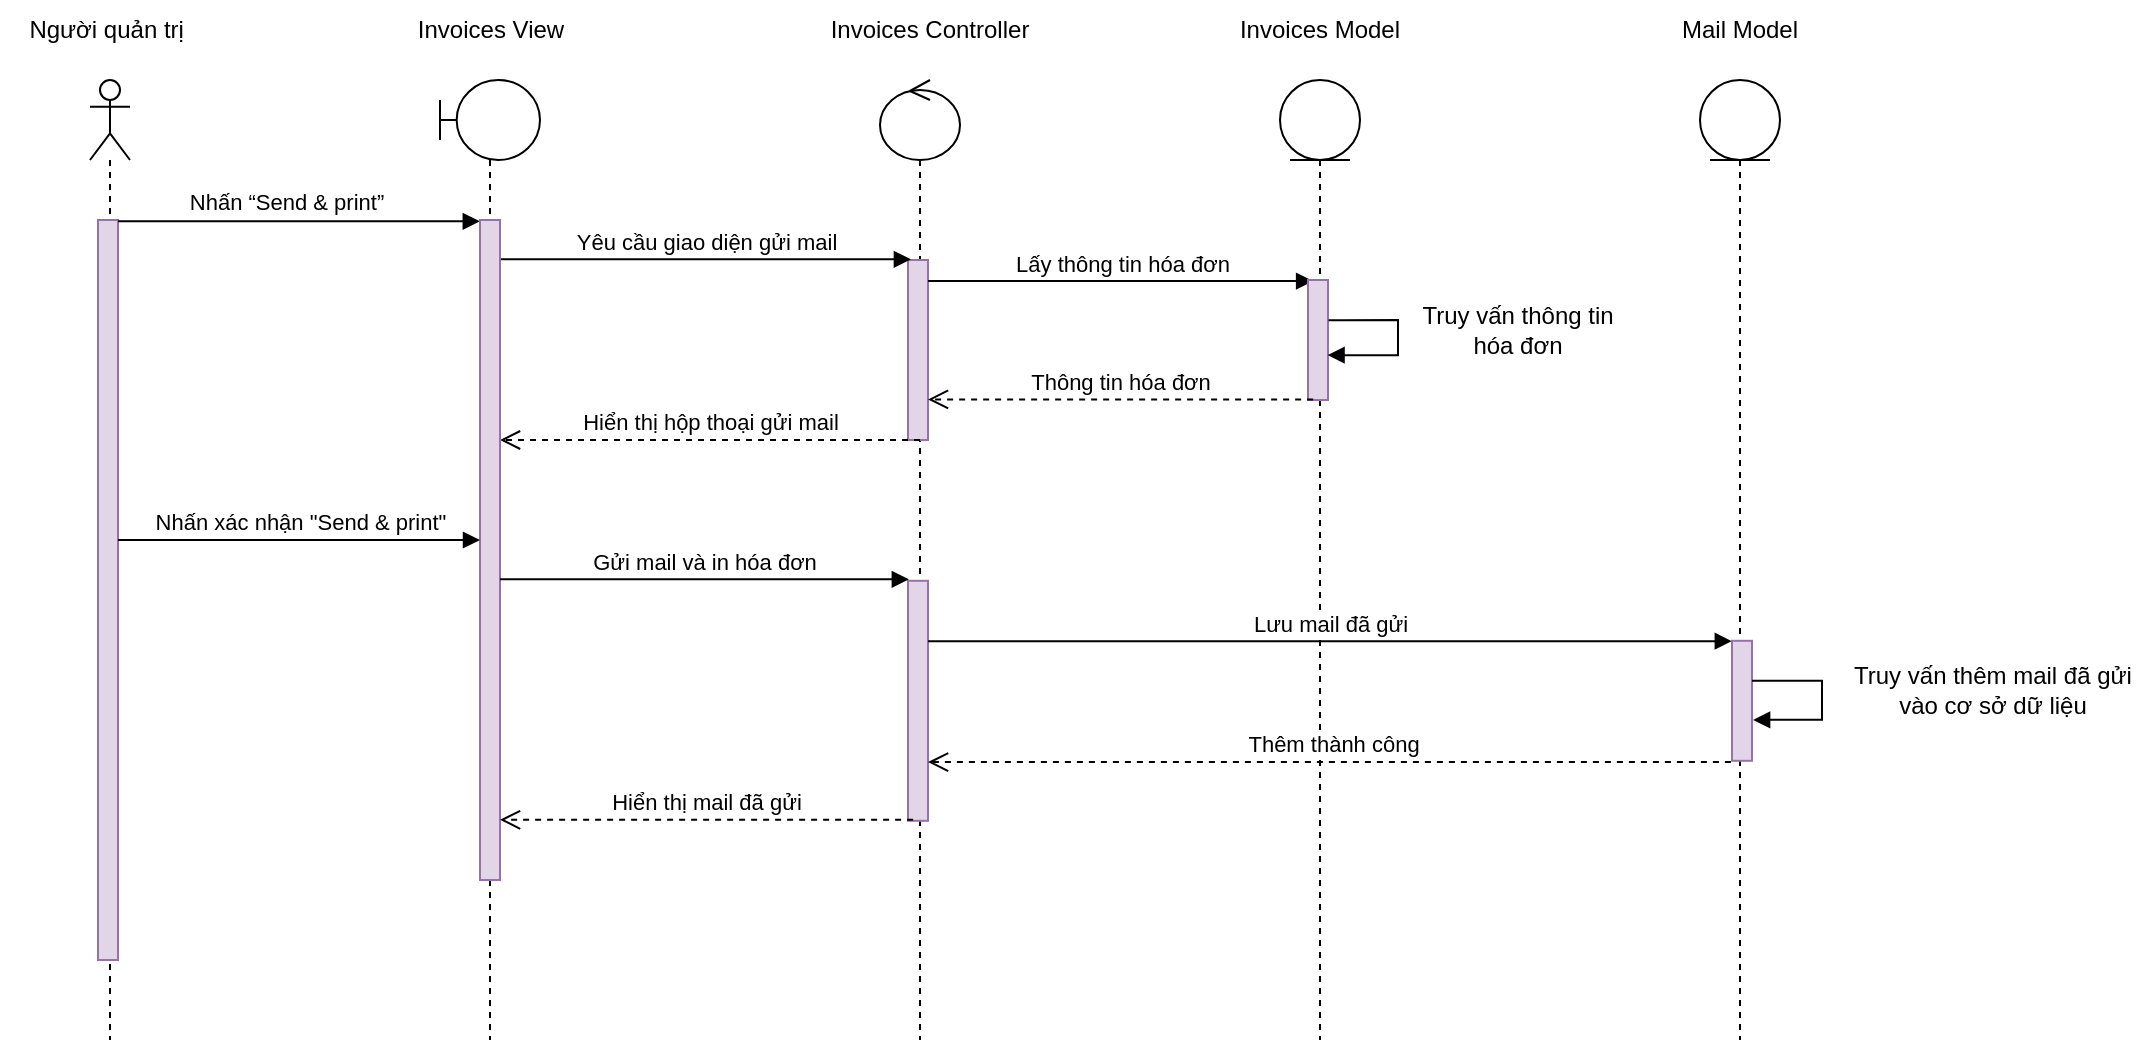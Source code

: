 <mxfile version="20.5.3" type="device"><diagram id="kgpKYQtTHZ0yAKxKKP6v" name="Page-1"><mxGraphModel dx="1635" dy="913" grid="1" gridSize="10" guides="1" tooltips="1" connect="1" arrows="1" fold="1" page="1" pageScale="1" pageWidth="850" pageHeight="1100" math="0" shadow="0"><root><mxCell id="0"/><mxCell id="1" parent="0"/><mxCell id="jH0oOM4gtkp3xxNago4D-2" value="" style="shape=umlLifeline;participant=umlEntity;perimeter=lifelinePerimeter;whiteSpace=wrap;html=1;container=1;collapsible=0;recursiveResize=0;verticalAlign=top;spacingTop=36;outlineConnect=0;" parent="1" vertex="1"><mxGeometry x="710" y="40" width="40" height="480" as="geometry"/></mxCell><mxCell id="jH0oOM4gtkp3xxNago4D-3" value="" style="shape=umlLifeline;participant=umlControl;perimeter=lifelinePerimeter;whiteSpace=wrap;html=1;container=1;collapsible=0;recursiveResize=0;verticalAlign=top;spacingTop=36;outlineConnect=0;" parent="1" vertex="1"><mxGeometry x="510" y="40" width="40" height="480" as="geometry"/></mxCell><mxCell id="jH0oOM4gtkp3xxNago4D-24" value="" style="html=1;points=[];perimeter=orthogonalPerimeter;fillColor=#e1d5e7;strokeColor=#9673a6;" parent="jH0oOM4gtkp3xxNago4D-3" vertex="1"><mxGeometry x="14" y="90" width="10" height="90" as="geometry"/></mxCell><mxCell id="jH0oOM4gtkp3xxNago4D-4" value="" style="shape=umlLifeline;participant=umlActor;perimeter=lifelinePerimeter;whiteSpace=wrap;html=1;container=1;collapsible=0;recursiveResize=0;verticalAlign=top;spacingTop=36;outlineConnect=0;" parent="1" vertex="1"><mxGeometry x="115" y="40" width="20" height="480" as="geometry"/></mxCell><mxCell id="jH0oOM4gtkp3xxNago4D-21" value="" style="html=1;points=[];perimeter=orthogonalPerimeter;fillColor=#e1d5e7;strokeColor=#9673a6;" parent="jH0oOM4gtkp3xxNago4D-4" vertex="1"><mxGeometry x="4" y="70" width="10" height="370" as="geometry"/></mxCell><mxCell id="jH0oOM4gtkp3xxNago4D-5" value="Người quản trị&amp;nbsp;" style="text;html=1;strokeColor=none;fillColor=none;align=center;verticalAlign=middle;whiteSpace=wrap;rounded=0;" parent="1" vertex="1"><mxGeometry x="70" width="110" height="30" as="geometry"/></mxCell><mxCell id="jH0oOM4gtkp3xxNago4D-9" value="Invoices View" style="text;html=1;strokeColor=none;fillColor=none;align=center;verticalAlign=middle;whiteSpace=wrap;rounded=0;" parent="1" vertex="1"><mxGeometry x="272.5" width="85" height="30" as="geometry"/></mxCell><mxCell id="jH0oOM4gtkp3xxNago4D-10" value="Invoices Controller" style="text;html=1;strokeColor=none;fillColor=none;align=center;verticalAlign=middle;whiteSpace=wrap;rounded=0;" parent="1" vertex="1"><mxGeometry x="480" width="110" height="30" as="geometry"/></mxCell><mxCell id="jH0oOM4gtkp3xxNago4D-11" value="Invoices Model" style="text;html=1;strokeColor=none;fillColor=none;align=center;verticalAlign=middle;whiteSpace=wrap;rounded=0;" parent="1" vertex="1"><mxGeometry x="680" width="100" height="30" as="geometry"/></mxCell><mxCell id="jH0oOM4gtkp3xxNago4D-23" value="Nhấn “Send &amp;amp; print”" style="html=1;verticalAlign=bottom;endArrow=block;rounded=0;entryX=-0.01;entryY=0.002;entryDx=0;entryDy=0;entryPerimeter=0;" parent="1" source="jH0oOM4gtkp3xxNago4D-21" target="o73HDxqvQ9QMz--29Yi2-5" edge="1"><mxGeometry x="-0.069" y="1" width="80" relative="1" as="geometry"><mxPoint x="150" y="115" as="sourcePoint"/><mxPoint x="319.9" y="110.45" as="targetPoint"/><mxPoint as="offset"/></mxGeometry></mxCell><mxCell id="jH0oOM4gtkp3xxNago4D-25" value="Yêu cầu giao diện gửi mail" style="html=1;verticalAlign=bottom;endArrow=block;rounded=0;entryX=0.145;entryY=-0.004;entryDx=0;entryDy=0;entryPerimeter=0;" parent="1" source="o73HDxqvQ9QMz--29Yi2-5" target="jH0oOM4gtkp3xxNago4D-24" edge="1"><mxGeometry width="80" relative="1" as="geometry"><mxPoint x="330" y="129.64" as="sourcePoint"/><mxPoint x="459" y="140" as="targetPoint"/></mxGeometry></mxCell><mxCell id="jH0oOM4gtkp3xxNago4D-28" value="Lấy thông tin hóa đơn" style="html=1;verticalAlign=bottom;endArrow=block;rounded=0;entryX=0.256;entryY=0.009;entryDx=0;entryDy=0;entryPerimeter=0;" parent="1" source="jH0oOM4gtkp3xxNago4D-24" edge="1" target="jH0oOM4gtkp3xxNago4D-29"><mxGeometry width="80" relative="1" as="geometry"><mxPoint x="599" y="150" as="sourcePoint"/><mxPoint x="722.49" y="149.68" as="targetPoint"/></mxGeometry></mxCell><mxCell id="jH0oOM4gtkp3xxNago4D-29" value="" style="html=1;points=[];perimeter=orthogonalPerimeter;fillColor=#e1d5e7;strokeColor=#9673a6;" parent="1" vertex="1"><mxGeometry x="724" y="140" width="10" height="60" as="geometry"/></mxCell><mxCell id="jH0oOM4gtkp3xxNago4D-30" value="" style="edgeStyle=orthogonalEdgeStyle;html=1;align=left;spacingLeft=2;endArrow=block;rounded=0;exitX=1.023;exitY=0.335;exitDx=0;exitDy=0;exitPerimeter=0;entryX=0.978;entryY=0.626;entryDx=0;entryDy=0;entryPerimeter=0;" parent="1" source="jH0oOM4gtkp3xxNago4D-29" target="jH0oOM4gtkp3xxNago4D-29" edge="1"><mxGeometry relative="1" as="geometry"><mxPoint x="740" y="165" as="sourcePoint"/><Array as="points"><mxPoint x="740" y="160"/><mxPoint x="769" y="160"/><mxPoint x="769" y="178"/></Array><mxPoint x="34" y="140.0" as="targetPoint"/></mxGeometry></mxCell><mxCell id="jH0oOM4gtkp3xxNago4D-31" value="Truy vấn thông tin hóa đơn" style="text;html=1;strokeColor=none;fillColor=none;align=center;verticalAlign=middle;whiteSpace=wrap;rounded=0;" parent="1" vertex="1"><mxGeometry x="779" y="150" width="100" height="30" as="geometry"/></mxCell><mxCell id="jH0oOM4gtkp3xxNago4D-32" value="Thông tin hóa đơn" style="html=1;verticalAlign=bottom;endArrow=open;dashed=1;endSize=8;rounded=0;exitX=0.256;exitY=0.995;exitDx=0;exitDy=0;exitPerimeter=0;" parent="1" source="jH0oOM4gtkp3xxNago4D-29" target="jH0oOM4gtkp3xxNago4D-24" edge="1"><mxGeometry relative="1" as="geometry"><mxPoint x="699" y="210" as="sourcePoint"/><mxPoint x="599" y="210" as="targetPoint"/></mxGeometry></mxCell><mxCell id="jH0oOM4gtkp3xxNago4D-33" value="Hiển thị hộp thoại gửi mail" style="html=1;verticalAlign=bottom;endArrow=open;dashed=1;endSize=8;rounded=0;exitX=0.6;exitY=1;exitDx=0;exitDy=0;exitPerimeter=0;" parent="1" source="jH0oOM4gtkp3xxNago4D-24" target="o73HDxqvQ9QMz--29Yi2-5" edge="1"><mxGeometry relative="1" as="geometry"><mxPoint x="479" y="230" as="sourcePoint"/><mxPoint x="330" y="220" as="targetPoint"/></mxGeometry></mxCell><mxCell id="jH0oOM4gtkp3xxNago4D-73" value="" style="shape=umlLifeline;participant=umlEntity;perimeter=lifelinePerimeter;whiteSpace=wrap;html=1;container=1;collapsible=0;recursiveResize=0;verticalAlign=top;spacingTop=36;outlineConnect=0;" parent="1" vertex="1"><mxGeometry x="920" y="40" width="40" height="480" as="geometry"/></mxCell><mxCell id="jH0oOM4gtkp3xxNago4D-74" value="Mail Model" style="text;html=1;strokeColor=none;fillColor=none;align=center;verticalAlign=middle;whiteSpace=wrap;rounded=0;" parent="1" vertex="1"><mxGeometry x="900" width="80" height="30" as="geometry"/></mxCell><mxCell id="o73HDxqvQ9QMz--29Yi2-4" value="" style="shape=umlLifeline;participant=umlBoundary;perimeter=lifelinePerimeter;whiteSpace=wrap;html=1;container=1;collapsible=0;recursiveResize=0;verticalAlign=top;spacingTop=36;outlineConnect=0;" vertex="1" parent="1"><mxGeometry x="290" y="40" width="50" height="480" as="geometry"/></mxCell><mxCell id="o73HDxqvQ9QMz--29Yi2-5" value="" style="html=1;points=[];perimeter=orthogonalPerimeter;fillColor=#e1d5e7;strokeColor=#9673a6;" vertex="1" parent="o73HDxqvQ9QMz--29Yi2-4"><mxGeometry x="20" y="70" width="10" height="330" as="geometry"/></mxCell><mxCell id="jH0oOM4gtkp3xxNago4D-67" value="" style="html=1;points=[];perimeter=orthogonalPerimeter;fillColor=#e1d5e7;strokeColor=#9673a6;" parent="1" vertex="1"><mxGeometry x="524" y="290.4" width="10" height="120" as="geometry"/></mxCell><mxCell id="jH0oOM4gtkp3xxNago4D-63" value="Nhấn xác nhận &quot;Send &amp;amp; print&quot;" style="html=1;verticalAlign=bottom;endArrow=block;rounded=0;" parent="1" target="o73HDxqvQ9QMz--29Yi2-5" edge="1"><mxGeometry width="80" relative="1" as="geometry"><mxPoint x="129" y="270.0" as="sourcePoint"/><mxPoint x="306.56" y="270.0" as="targetPoint"/></mxGeometry></mxCell><mxCell id="jH0oOM4gtkp3xxNago4D-65" value="Gửi mail và in hóa đơn" style="html=1;verticalAlign=bottom;endArrow=block;rounded=0;entryX=0.042;entryY=-0.006;entryDx=0;entryDy=0;entryPerimeter=0;" parent="1" target="jH0oOM4gtkp3xxNago4D-67" edge="1"><mxGeometry width="80" relative="1" as="geometry"><mxPoint x="320" y="289.68" as="sourcePoint"/><mxPoint x="500" y="290.4" as="targetPoint"/></mxGeometry></mxCell><mxCell id="jH0oOM4gtkp3xxNago4D-69" value="Lưu mail đã gửi" style="html=1;verticalAlign=bottom;endArrow=block;rounded=0;entryX=-0.009;entryY=0.003;entryDx=0;entryDy=0;entryPerimeter=0;" parent="1" source="jH0oOM4gtkp3xxNago4D-67" target="jH0oOM4gtkp3xxNago4D-75" edge="1"><mxGeometry width="80" relative="1" as="geometry"><mxPoint x="540" y="300.4" as="sourcePoint"/><mxPoint x="722.89" y="299.92" as="targetPoint"/></mxGeometry></mxCell><mxCell id="jH0oOM4gtkp3xxNago4D-75" value="" style="html=1;points=[];perimeter=orthogonalPerimeter;fillColor=#e1d5e7;strokeColor=#9673a6;" parent="1" vertex="1"><mxGeometry x="936" y="320.4" width="10" height="60" as="geometry"/></mxCell><mxCell id="jH0oOM4gtkp3xxNago4D-76" value="" style="edgeStyle=orthogonalEdgeStyle;html=1;align=left;spacingLeft=2;endArrow=block;rounded=0;entryX=1.056;entryY=0.659;entryDx=0;entryDy=0;entryPerimeter=0;" parent="1" source="jH0oOM4gtkp3xxNago4D-75" target="jH0oOM4gtkp3xxNago4D-75" edge="1"><mxGeometry relative="1" as="geometry"><mxPoint x="950" y="340.4" as="sourcePoint"/><Array as="points"><mxPoint x="981" y="340.4"/><mxPoint x="981" y="360.4"/></Array><mxPoint x="950" y="359.4" as="targetPoint"/></mxGeometry></mxCell><mxCell id="jH0oOM4gtkp3xxNago4D-77" value="Truy vấn thêm mail đã gửi vào cơ sở dữ liệu" style="text;html=1;strokeColor=none;fillColor=none;align=center;verticalAlign=middle;whiteSpace=wrap;rounded=0;" parent="1" vertex="1"><mxGeometry x="991" y="330.4" width="151" height="30" as="geometry"/></mxCell><mxCell id="jH0oOM4gtkp3xxNago4D-79" value="Hiển thị mail đã gửi" style="html=1;verticalAlign=bottom;endArrow=open;dashed=1;endSize=8;rounded=0;exitX=0.256;exitY=0.996;exitDx=0;exitDy=0;exitPerimeter=0;" parent="1" source="jH0oOM4gtkp3xxNago4D-67" edge="1"><mxGeometry relative="1" as="geometry"><mxPoint x="460" y="370.4" as="sourcePoint"/><mxPoint x="320" y="409.92" as="targetPoint"/></mxGeometry></mxCell><mxCell id="jH0oOM4gtkp3xxNago4D-80" value="&amp;nbsp;Thêm thành công" style="html=1;verticalAlign=bottom;endArrow=open;dashed=1;endSize=8;rounded=0;exitX=-0.055;exitY=1.011;exitDx=0;exitDy=0;exitPerimeter=0;" parent="1" source="jH0oOM4gtkp3xxNago4D-75" target="jH0oOM4gtkp3xxNago4D-67" edge="1"><mxGeometry relative="1" as="geometry"><mxPoint x="870" y="360.4" as="sourcePoint"/><mxPoint x="790" y="360.4" as="targetPoint"/></mxGeometry></mxCell></root></mxGraphModel></diagram></mxfile>